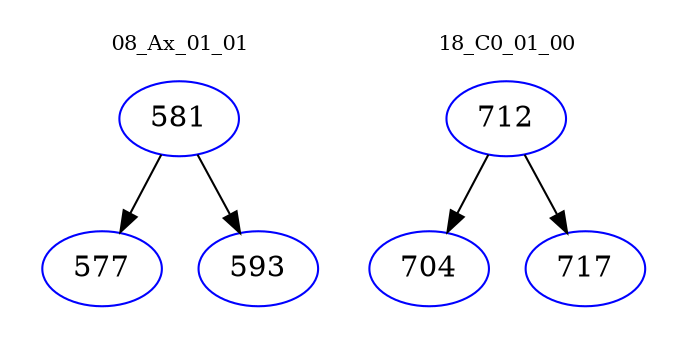 digraph{
subgraph cluster_0 {
color = white
label = "08_Ax_01_01";
fontsize=10;
T0_581 [label="581", color="blue"]
T0_581 -> T0_577 [color="black"]
T0_577 [label="577", color="blue"]
T0_581 -> T0_593 [color="black"]
T0_593 [label="593", color="blue"]
}
subgraph cluster_1 {
color = white
label = "18_C0_01_00";
fontsize=10;
T1_712 [label="712", color="blue"]
T1_712 -> T1_704 [color="black"]
T1_704 [label="704", color="blue"]
T1_712 -> T1_717 [color="black"]
T1_717 [label="717", color="blue"]
}
}
